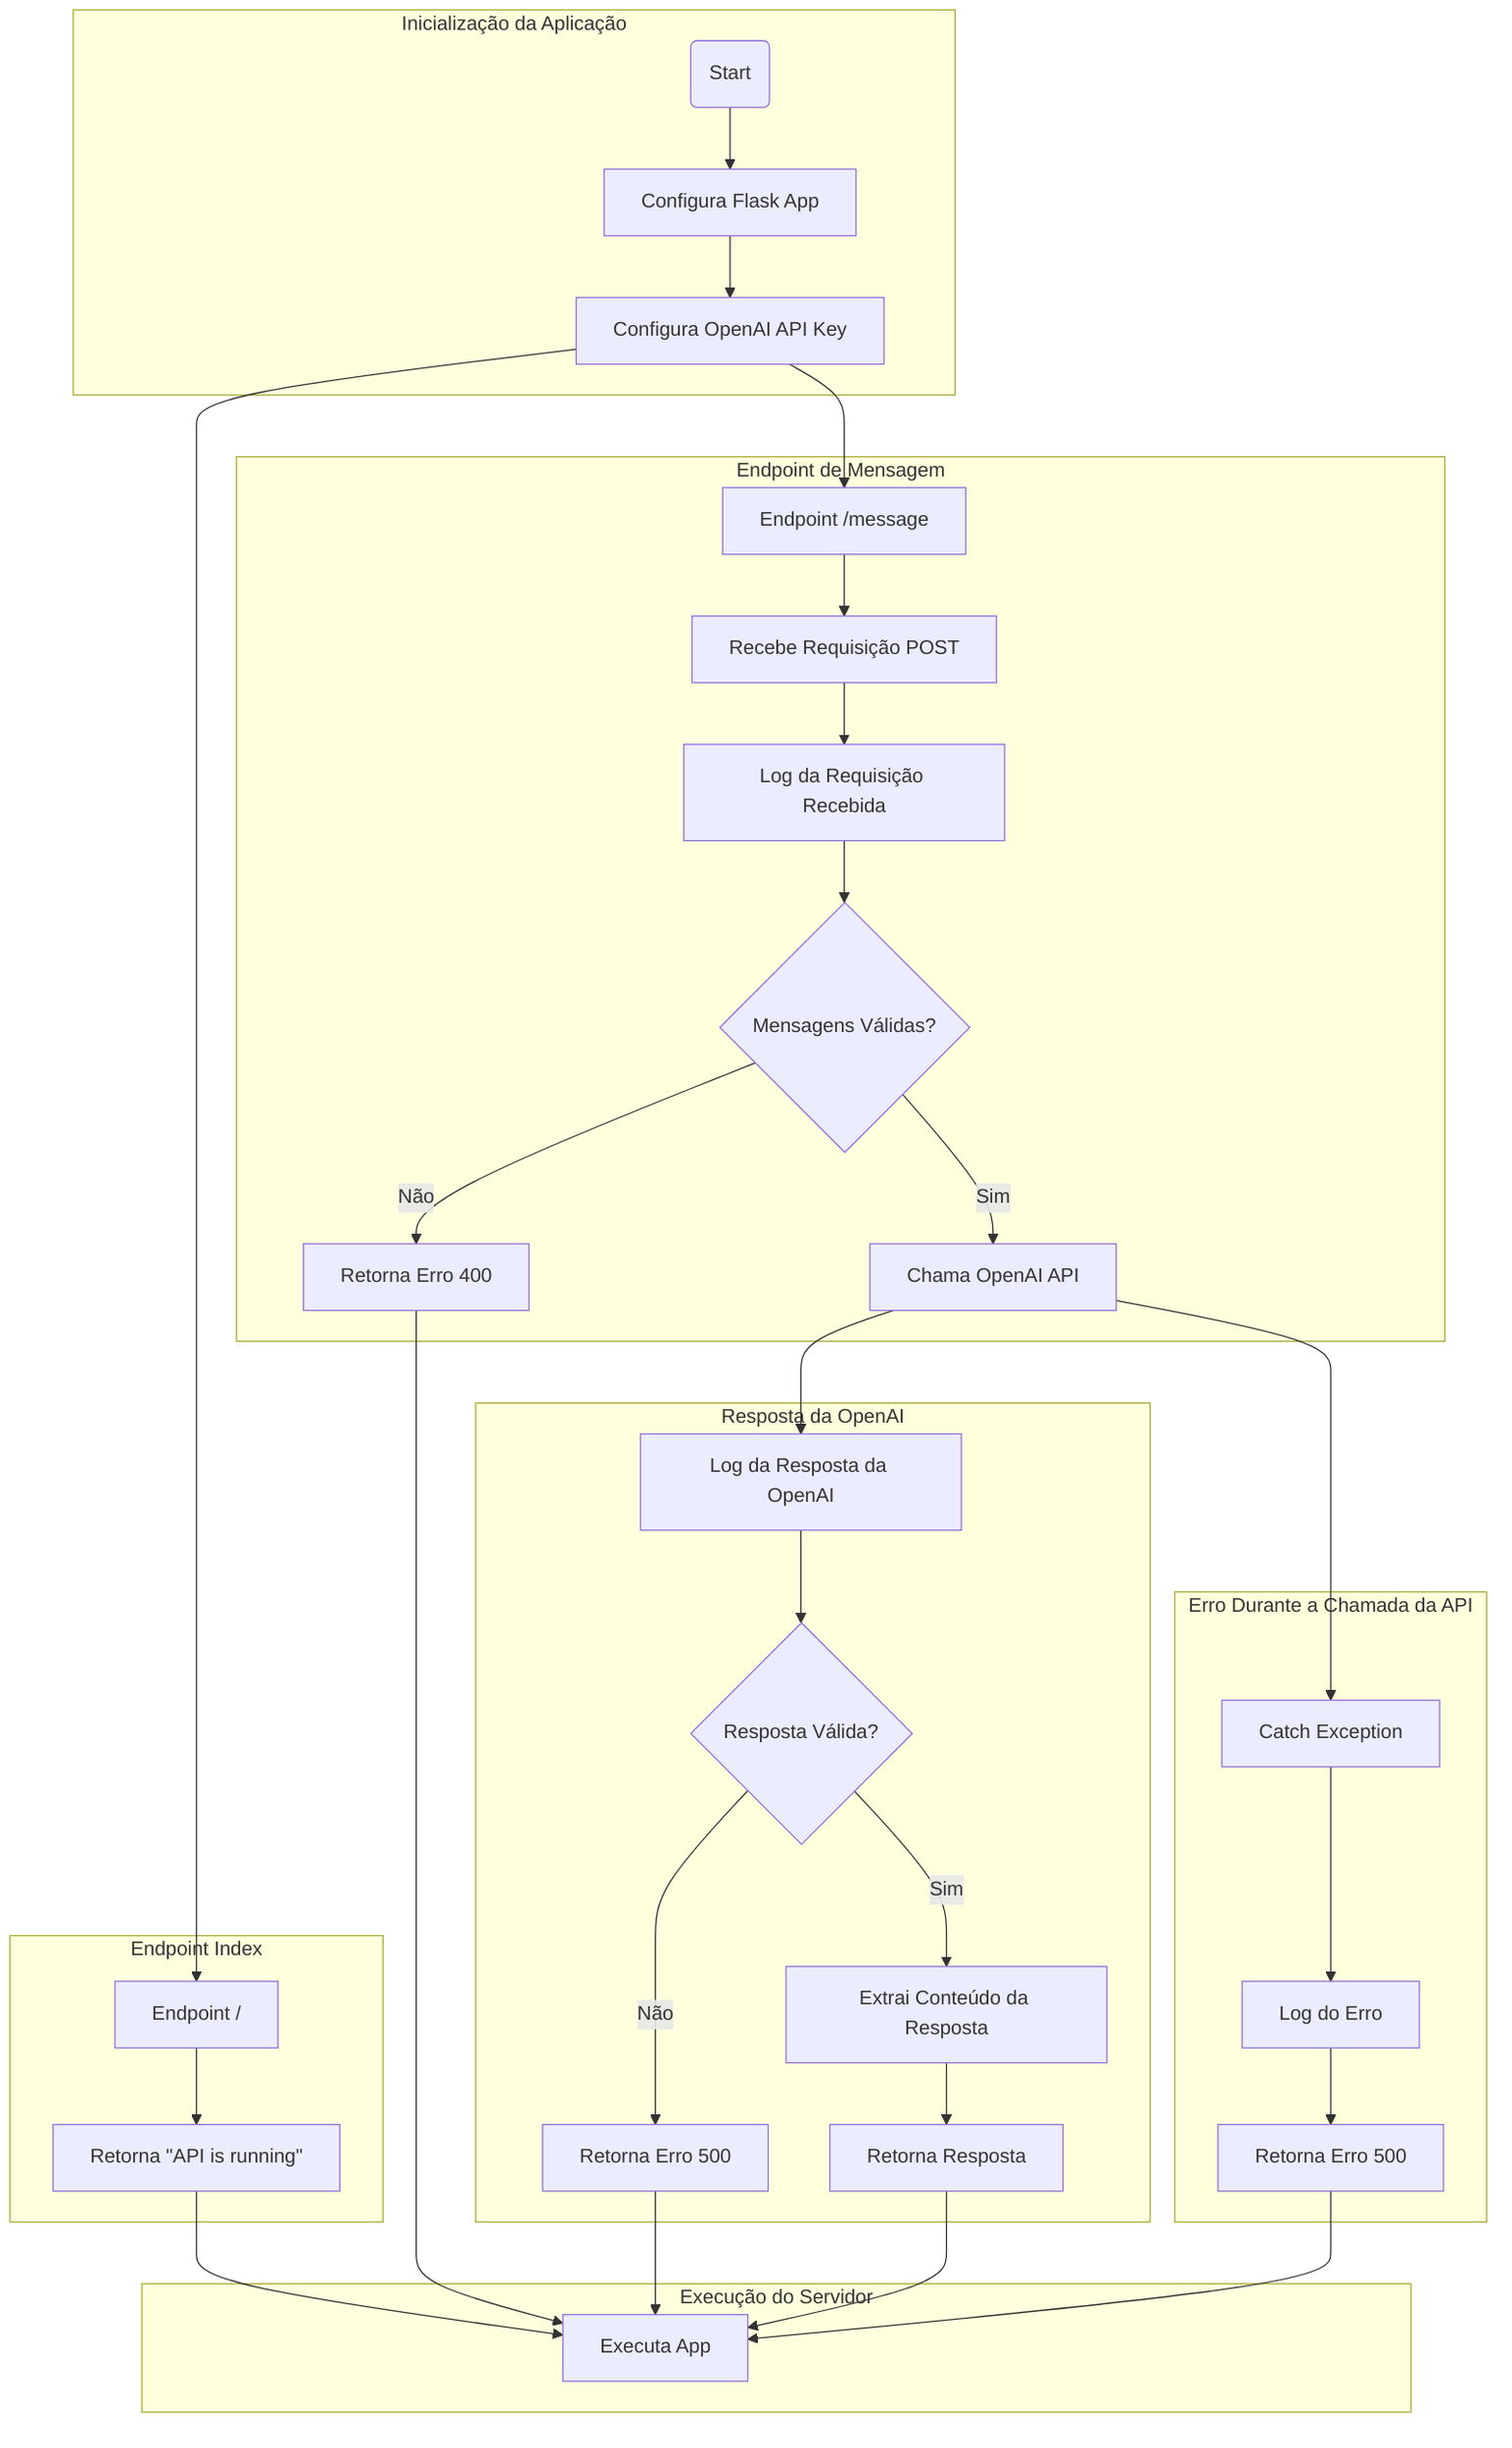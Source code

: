 graph TD;

    subgraph Inicialização da Aplicação
        start1(Start) --> A[Configura Flask App]
        A --> B[Configura OpenAI API Key]
    end

    subgraph Endpoint Index
        B --> C[Endpoint /]
        C --> D[Retorna &quot;API is running&quot;]
    end
    
    subgraph Endpoint de Mensagem
        B --> E[Endpoint /message]
        E --> F[Recebe Requisição POST]
        F --> G[Log da Requisição Recebida]
        G --> H1{Mensagens Válidas?}
        H1 -->|Não| X1[Retorna Erro 400]
        H1 -->|Sim| I[Chama OpenAI API]
    end

    subgraph Resposta da OpenAI
        I --> J[Log da Resposta da OpenAI]
        J --> K1{Resposta Válida?}
        K1 -->|Não| X2[Retorna Erro 500]
        K1 -->|Sim| L[Extrai Conteúdo da Resposta]
        L --> M[Retorna Resposta]
    end
    
    subgraph Erro Durante a Chamada da API
        I --> N[Catch Exception]
        N --> O[Log do Erro]
        O --> X3[Retorna Erro 500]
    end

    subgraph Execução do Servidor
        M --> P[Executa App]
        D --> P
        X1 --> P
        X2 --> P
        X3 --> P
    end